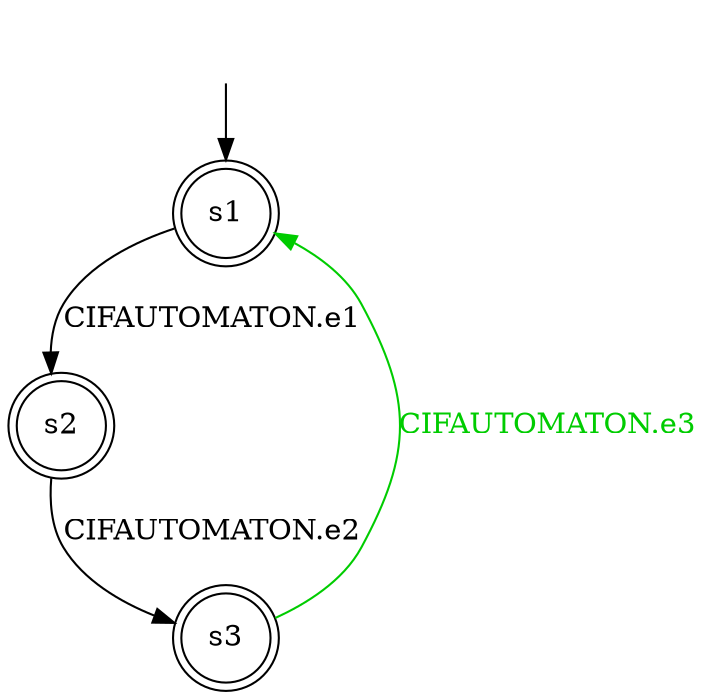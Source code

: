 digraph diffautomaton {
	1 [label=<s1> shape="doublecircle"];
	2 [label=<s2> shape="doublecircle"];
	3 [label=<s3> shape="doublecircle"];
	__init1 [label=<> shape="none"];
	__init1 -> 1;
	1 -> 2 [label=<<font color="#000000">CIFAUTOMATON.e1</font>> id="1-0-2"];
	2 -> 3 [label=<<font color="#000000">CIFAUTOMATON.e2</font>> id="2-0-3"];
	3 -> 1 [label=<<font color="#00cc00">CIFAUTOMATON.e3</font>> color="#00cc00" id="3-0-1"];
}
